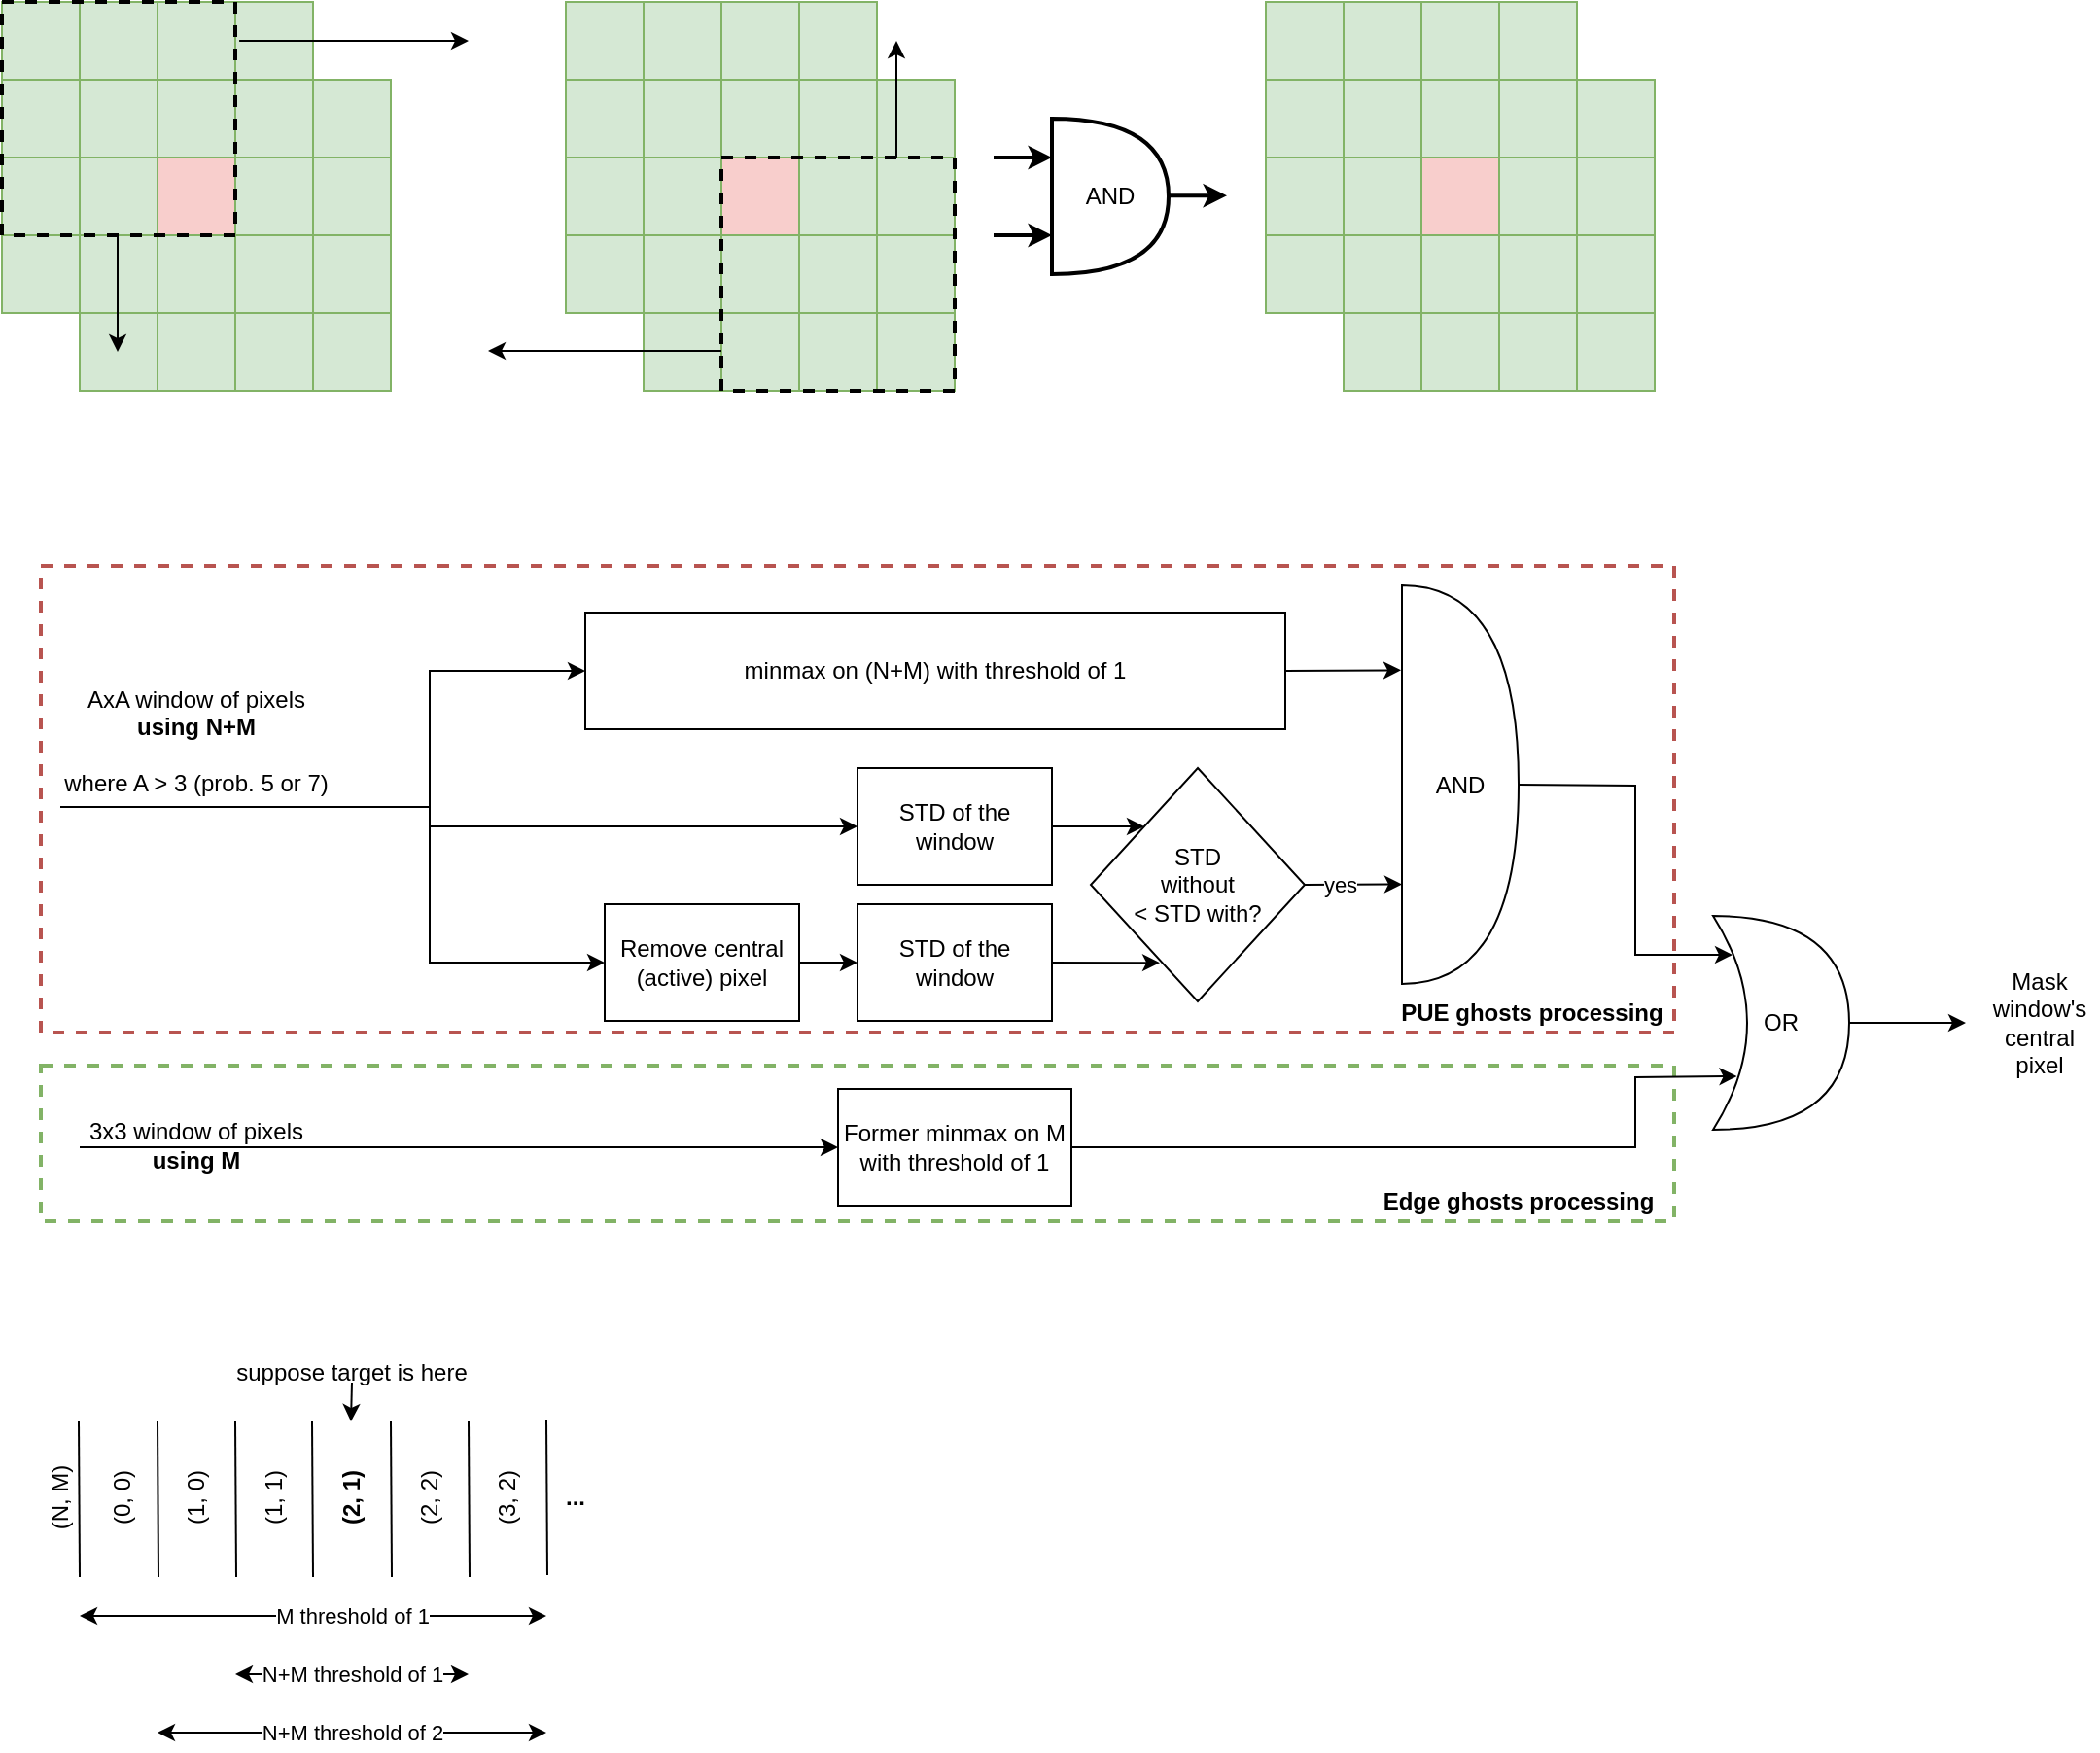<mxfile version="18.1.2" type="device"><diagram id="Mr4DIbUDIeszZ1a0dQRP" name="Page-1"><mxGraphModel dx="1420" dy="882" grid="1" gridSize="10" guides="1" tooltips="1" connect="1" arrows="1" fold="1" page="1" pageScale="1" pageWidth="2336" pageHeight="1654" math="0" shadow="0"><root><mxCell id="0"/><mxCell id="1" parent="0"/><mxCell id="dNWIYn6_6hnSKnu0dbih-31" value="" style="rounded=0;whiteSpace=wrap;html=1;fillColor=none;dashed=1;strokeColor=#82b366;strokeWidth=2;" parent="1" vertex="1"><mxGeometry x="140" y="747" width="840" height="80" as="geometry"/></mxCell><mxCell id="dNWIYn6_6hnSKnu0dbih-33" value="" style="rounded=0;whiteSpace=wrap;html=1;dashed=1;strokeWidth=2;fillColor=none;strokeColor=#b85450;" parent="1" vertex="1"><mxGeometry x="140" y="490" width="840" height="240" as="geometry"/></mxCell><mxCell id="86jPpxMCxvpSEHsj6g8C-1" value="" style="rounded=0;whiteSpace=wrap;html=1;fillColor=#d5e8d4;strokeColor=#82b366;" parent="1" vertex="1"><mxGeometry x="160" y="240" width="40" height="40" as="geometry"/></mxCell><mxCell id="86jPpxMCxvpSEHsj6g8C-2" value="" style="rounded=0;whiteSpace=wrap;html=1;fillColor=#f8cecc;strokeColor=#b85450;" parent="1" vertex="1"><mxGeometry x="200" y="280" width="40" height="40" as="geometry"/></mxCell><mxCell id="86jPpxMCxvpSEHsj6g8C-3" value="" style="rounded=0;whiteSpace=wrap;html=1;fillColor=#d5e8d4;strokeColor=#82b366;" parent="1" vertex="1"><mxGeometry x="200" y="240" width="40" height="40" as="geometry"/></mxCell><mxCell id="86jPpxMCxvpSEHsj6g8C-4" value="" style="rounded=0;whiteSpace=wrap;html=1;fillColor=#d5e8d4;strokeColor=#82b366;" parent="1" vertex="1"><mxGeometry x="240" y="240" width="40" height="40" as="geometry"/></mxCell><mxCell id="86jPpxMCxvpSEHsj6g8C-5" value="" style="rounded=0;whiteSpace=wrap;html=1;fillColor=#d5e8d4;strokeColor=#82b366;" parent="1" vertex="1"><mxGeometry x="240" y="280" width="40" height="40" as="geometry"/></mxCell><mxCell id="86jPpxMCxvpSEHsj6g8C-6" value="" style="rounded=0;whiteSpace=wrap;html=1;fillColor=#d5e8d4;strokeColor=#82b366;" parent="1" vertex="1"><mxGeometry x="160" y="280" width="40" height="40" as="geometry"/></mxCell><mxCell id="86jPpxMCxvpSEHsj6g8C-7" value="" style="rounded=0;whiteSpace=wrap;html=1;fillColor=#d5e8d4;strokeColor=#82b366;" parent="1" vertex="1"><mxGeometry x="160" y="320" width="40" height="40" as="geometry"/></mxCell><mxCell id="86jPpxMCxvpSEHsj6g8C-8" value="" style="rounded=0;whiteSpace=wrap;html=1;fillColor=#d5e8d4;strokeColor=#82b366;" parent="1" vertex="1"><mxGeometry x="200" y="320" width="40" height="40" as="geometry"/></mxCell><mxCell id="86jPpxMCxvpSEHsj6g8C-9" value="" style="rounded=0;whiteSpace=wrap;html=1;fillColor=#d5e8d4;strokeColor=#82b366;" parent="1" vertex="1"><mxGeometry x="240" y="320" width="40" height="40" as="geometry"/></mxCell><mxCell id="86jPpxMCxvpSEHsj6g8C-10" value="" style="rounded=0;whiteSpace=wrap;html=1;fillColor=#d5e8d4;strokeColor=#82b366;" parent="1" vertex="1"><mxGeometry x="160" y="200" width="40" height="40" as="geometry"/></mxCell><mxCell id="86jPpxMCxvpSEHsj6g8C-11" value="" style="rounded=0;whiteSpace=wrap;html=1;fillColor=#d5e8d4;strokeColor=#82b366;" parent="1" vertex="1"><mxGeometry x="200" y="200" width="40" height="40" as="geometry"/></mxCell><mxCell id="86jPpxMCxvpSEHsj6g8C-12" value="" style="rounded=0;whiteSpace=wrap;html=1;fillColor=#d5e8d4;strokeColor=#82b366;" parent="1" vertex="1"><mxGeometry x="120" y="200" width="40" height="40" as="geometry"/></mxCell><mxCell id="86jPpxMCxvpSEHsj6g8C-13" value="" style="rounded=0;whiteSpace=wrap;html=1;fillColor=#d5e8d4;strokeColor=#82b366;" parent="1" vertex="1"><mxGeometry x="120" y="240" width="40" height="40" as="geometry"/></mxCell><mxCell id="86jPpxMCxvpSEHsj6g8C-14" value="" style="rounded=0;whiteSpace=wrap;html=1;fillColor=#d5e8d4;strokeColor=#82b366;" parent="1" vertex="1"><mxGeometry x="120" y="280" width="40" height="40" as="geometry"/></mxCell><mxCell id="86jPpxMCxvpSEHsj6g8C-15" value="" style="rounded=0;whiteSpace=wrap;html=1;fillColor=#d5e8d4;strokeColor=#82b366;" parent="1" vertex="1"><mxGeometry x="240" y="200" width="40" height="40" as="geometry"/></mxCell><mxCell id="86jPpxMCxvpSEHsj6g8C-16" value="" style="rounded=0;whiteSpace=wrap;html=1;fillColor=#d5e8d4;strokeColor=#82b366;" parent="1" vertex="1"><mxGeometry x="120" y="320" width="40" height="40" as="geometry"/></mxCell><mxCell id="86jPpxMCxvpSEHsj6g8C-17" value="" style="rounded=0;whiteSpace=wrap;html=1;fillColor=none;dashed=1;strokeWidth=2;" parent="1" vertex="1"><mxGeometry x="120" y="200" width="120" height="120" as="geometry"/></mxCell><mxCell id="86jPpxMCxvpSEHsj6g8C-18" value="" style="shape=image;html=1;verticalAlign=top;verticalLabelPosition=bottom;labelBackgroundColor=#ffffff;imageAspect=0;aspect=fixed;image=https://cdn0.iconfinder.com/data/icons/elasto-online-store/26/00-ELASTOFONT-STORE-READY_close-128.png;dashed=1;strokeWidth=2;fillColor=none;" parent="1" vertex="1"><mxGeometry x="160" y="240" width="40" height="40" as="geometry"/></mxCell><mxCell id="86jPpxMCxvpSEHsj6g8C-21" value="" style="shape=image;html=1;verticalAlign=top;verticalLabelPosition=bottom;labelBackgroundColor=#ffffff;imageAspect=0;aspect=fixed;image=https://cdn0.iconfinder.com/data/icons/elasto-online-store/26/00-ELASTOFONT-STORE-READY_close-128.png;dashed=1;strokeWidth=2;fillColor=none;" parent="1" vertex="1"><mxGeometry x="200" y="240" width="40" height="40" as="geometry"/></mxCell><mxCell id="86jPpxMCxvpSEHsj6g8C-22" value="" style="shape=image;html=1;verticalAlign=top;verticalLabelPosition=bottom;labelBackgroundColor=#ffffff;imageAspect=0;aspect=fixed;image=https://cdn0.iconfinder.com/data/icons/elasto-online-store/26/00-ELASTOFONT-STORE-READY_close-128.png;dashed=1;strokeWidth=2;fillColor=none;" parent="1" vertex="1"><mxGeometry x="240" y="240" width="40" height="40" as="geometry"/></mxCell><mxCell id="86jPpxMCxvpSEHsj6g8C-24" value="" style="endArrow=classic;html=1;rounded=0;exitX=0.5;exitY=1;exitDx=0;exitDy=0;startArrow=none;" parent="1" source="86jPpxMCxvpSEHsj6g8C-57" edge="1"><mxGeometry width="50" height="50" relative="1" as="geometry"><mxPoint x="130.0" y="410.04" as="sourcePoint"/><mxPoint x="180" y="380" as="targetPoint"/></mxGeometry></mxCell><mxCell id="86jPpxMCxvpSEHsj6g8C-25" value="" style="shape=image;html=1;verticalAlign=top;verticalLabelPosition=bottom;labelBackgroundColor=#ffffff;imageAspect=0;aspect=fixed;image=https://cdn0.iconfinder.com/data/icons/elasto-online-store/26/00-ELASTOFONT-STORE-READY_close-128.png;dashed=1;strokeWidth=2;fillColor=none;" parent="1" vertex="1"><mxGeometry x="160" y="280" width="40" height="40" as="geometry"/></mxCell><mxCell id="86jPpxMCxvpSEHsj6g8C-26" value="" style="shape=image;html=1;verticalAlign=top;verticalLabelPosition=bottom;labelBackgroundColor=#ffffff;imageAspect=0;aspect=fixed;image=https://cdn0.iconfinder.com/data/icons/elasto-online-store/26/00-ELASTOFONT-STORE-READY_close-128.png;dashed=1;strokeWidth=2;fillColor=none;" parent="1" vertex="1"><mxGeometry x="200" y="280" width="40" height="40" as="geometry"/></mxCell><mxCell id="86jPpxMCxvpSEHsj6g8C-52" value="" style="rounded=0;whiteSpace=wrap;html=1;fillColor=#d5e8d4;strokeColor=#82b366;" parent="1" vertex="1"><mxGeometry x="280" y="280" width="40" height="40" as="geometry"/></mxCell><mxCell id="86jPpxMCxvpSEHsj6g8C-53" value="" style="rounded=0;whiteSpace=wrap;html=1;fillColor=#d5e8d4;strokeColor=#82b366;" parent="1" vertex="1"><mxGeometry x="280" y="320" width="40" height="40" as="geometry"/></mxCell><mxCell id="86jPpxMCxvpSEHsj6g8C-54" value="" style="rounded=0;whiteSpace=wrap;html=1;fillColor=#d5e8d4;strokeColor=#82b366;" parent="1" vertex="1"><mxGeometry x="280" y="360" width="40" height="40" as="geometry"/></mxCell><mxCell id="86jPpxMCxvpSEHsj6g8C-55" value="" style="rounded=0;whiteSpace=wrap;html=1;fillColor=#d5e8d4;strokeColor=#82b366;" parent="1" vertex="1"><mxGeometry x="240" y="360" width="40" height="40" as="geometry"/></mxCell><mxCell id="86jPpxMCxvpSEHsj6g8C-56" value="" style="rounded=0;whiteSpace=wrap;html=1;fillColor=#d5e8d4;strokeColor=#82b366;" parent="1" vertex="1"><mxGeometry x="200" y="360" width="40" height="40" as="geometry"/></mxCell><mxCell id="86jPpxMCxvpSEHsj6g8C-57" value="" style="rounded=0;whiteSpace=wrap;html=1;fillColor=#d5e8d4;strokeColor=#82b366;" parent="1" vertex="1"><mxGeometry x="160" y="360" width="40" height="40" as="geometry"/></mxCell><mxCell id="86jPpxMCxvpSEHsj6g8C-59" value="" style="endArrow=classic;html=1;rounded=0;exitX=0.5;exitY=1;exitDx=0;exitDy=0;" parent="1" edge="1"><mxGeometry width="50" height="50" relative="1" as="geometry"><mxPoint x="179.5" y="320" as="sourcePoint"/><mxPoint x="179.5" y="380" as="targetPoint"/></mxGeometry></mxCell><mxCell id="86jPpxMCxvpSEHsj6g8C-60" value="" style="rounded=0;whiteSpace=wrap;html=1;fillColor=#d5e8d4;strokeColor=#82b366;" parent="1" vertex="1"><mxGeometry x="450" y="240" width="40" height="40" as="geometry"/></mxCell><mxCell id="86jPpxMCxvpSEHsj6g8C-61" value="" style="rounded=0;whiteSpace=wrap;html=1;fillColor=#f8cecc;strokeColor=#b85450;" parent="1" vertex="1"><mxGeometry x="490" y="280" width="40" height="40" as="geometry"/></mxCell><mxCell id="86jPpxMCxvpSEHsj6g8C-62" value="" style="rounded=0;whiteSpace=wrap;html=1;fillColor=#d5e8d4;strokeColor=#82b366;" parent="1" vertex="1"><mxGeometry x="490" y="240" width="40" height="40" as="geometry"/></mxCell><mxCell id="86jPpxMCxvpSEHsj6g8C-63" value="" style="rounded=0;whiteSpace=wrap;html=1;fillColor=#d5e8d4;strokeColor=#82b366;" parent="1" vertex="1"><mxGeometry x="530" y="240" width="40" height="40" as="geometry"/></mxCell><mxCell id="86jPpxMCxvpSEHsj6g8C-64" value="" style="rounded=0;whiteSpace=wrap;html=1;fillColor=#d5e8d4;strokeColor=#82b366;" parent="1" vertex="1"><mxGeometry x="530" y="280" width="40" height="40" as="geometry"/></mxCell><mxCell id="86jPpxMCxvpSEHsj6g8C-65" value="" style="rounded=0;whiteSpace=wrap;html=1;fillColor=#d5e8d4;strokeColor=#82b366;" parent="1" vertex="1"><mxGeometry x="450" y="280" width="40" height="40" as="geometry"/></mxCell><mxCell id="86jPpxMCxvpSEHsj6g8C-66" value="" style="rounded=0;whiteSpace=wrap;html=1;fillColor=#d5e8d4;strokeColor=#82b366;" parent="1" vertex="1"><mxGeometry x="450" y="320" width="40" height="40" as="geometry"/></mxCell><mxCell id="86jPpxMCxvpSEHsj6g8C-67" value="" style="rounded=0;whiteSpace=wrap;html=1;fillColor=#d5e8d4;strokeColor=#82b366;" parent="1" vertex="1"><mxGeometry x="490" y="320" width="40" height="40" as="geometry"/></mxCell><mxCell id="86jPpxMCxvpSEHsj6g8C-68" value="" style="rounded=0;whiteSpace=wrap;html=1;fillColor=#d5e8d4;strokeColor=#82b366;" parent="1" vertex="1"><mxGeometry x="530" y="320" width="40" height="40" as="geometry"/></mxCell><mxCell id="86jPpxMCxvpSEHsj6g8C-69" value="" style="rounded=0;whiteSpace=wrap;html=1;fillColor=#d5e8d4;strokeColor=#82b366;" parent="1" vertex="1"><mxGeometry x="450" y="200" width="40" height="40" as="geometry"/></mxCell><mxCell id="86jPpxMCxvpSEHsj6g8C-70" value="" style="rounded=0;whiteSpace=wrap;html=1;fillColor=#d5e8d4;strokeColor=#82b366;" parent="1" vertex="1"><mxGeometry x="490" y="200" width="40" height="40" as="geometry"/></mxCell><mxCell id="86jPpxMCxvpSEHsj6g8C-71" value="" style="rounded=0;whiteSpace=wrap;html=1;fillColor=#d5e8d4;strokeColor=#82b366;" parent="1" vertex="1"><mxGeometry x="410" y="200" width="40" height="40" as="geometry"/></mxCell><mxCell id="86jPpxMCxvpSEHsj6g8C-72" value="" style="rounded=0;whiteSpace=wrap;html=1;fillColor=#d5e8d4;strokeColor=#82b366;" parent="1" vertex="1"><mxGeometry x="410" y="240" width="40" height="40" as="geometry"/></mxCell><mxCell id="86jPpxMCxvpSEHsj6g8C-73" value="" style="rounded=0;whiteSpace=wrap;html=1;fillColor=#d5e8d4;strokeColor=#82b366;" parent="1" vertex="1"><mxGeometry x="410" y="280" width="40" height="40" as="geometry"/></mxCell><mxCell id="86jPpxMCxvpSEHsj6g8C-74" value="" style="rounded=0;whiteSpace=wrap;html=1;fillColor=#d5e8d4;strokeColor=#82b366;" parent="1" vertex="1"><mxGeometry x="530" y="200" width="40" height="40" as="geometry"/></mxCell><mxCell id="86jPpxMCxvpSEHsj6g8C-75" value="" style="rounded=0;whiteSpace=wrap;html=1;fillColor=#d5e8d4;strokeColor=#82b366;" parent="1" vertex="1"><mxGeometry x="410" y="320" width="40" height="40" as="geometry"/></mxCell><mxCell id="86jPpxMCxvpSEHsj6g8C-81" value="" style="endArrow=classic;html=1;rounded=0;exitX=0.5;exitY=1;exitDx=0;exitDy=0;startArrow=none;" parent="1" source="86jPpxMCxvpSEHsj6g8C-89" edge="1"><mxGeometry width="50" height="50" relative="1" as="geometry"><mxPoint x="420.0" y="410.04" as="sourcePoint"/><mxPoint x="470" y="380" as="targetPoint"/></mxGeometry></mxCell><mxCell id="86jPpxMCxvpSEHsj6g8C-84" value="" style="rounded=0;whiteSpace=wrap;html=1;fillColor=#d5e8d4;strokeColor=#82b366;" parent="1" vertex="1"><mxGeometry x="570" y="280" width="40" height="40" as="geometry"/></mxCell><mxCell id="86jPpxMCxvpSEHsj6g8C-85" value="" style="rounded=0;whiteSpace=wrap;html=1;fillColor=#d5e8d4;strokeColor=#82b366;" parent="1" vertex="1"><mxGeometry x="570" y="320" width="40" height="40" as="geometry"/></mxCell><mxCell id="86jPpxMCxvpSEHsj6g8C-86" value="" style="rounded=0;whiteSpace=wrap;html=1;fillColor=#d5e8d4;strokeColor=#82b366;" parent="1" vertex="1"><mxGeometry x="570" y="360" width="40" height="40" as="geometry"/></mxCell><mxCell id="86jPpxMCxvpSEHsj6g8C-87" value="" style="rounded=0;whiteSpace=wrap;html=1;fillColor=#d5e8d4;strokeColor=#82b366;" parent="1" vertex="1"><mxGeometry x="530" y="360" width="40" height="40" as="geometry"/></mxCell><mxCell id="86jPpxMCxvpSEHsj6g8C-88" value="" style="rounded=0;whiteSpace=wrap;html=1;fillColor=#d5e8d4;strokeColor=#82b366;" parent="1" vertex="1"><mxGeometry x="490" y="360" width="40" height="40" as="geometry"/></mxCell><mxCell id="86jPpxMCxvpSEHsj6g8C-89" value="" style="rounded=0;whiteSpace=wrap;html=1;fillColor=#d5e8d4;strokeColor=#82b366;" parent="1" vertex="1"><mxGeometry x="450" y="360" width="40" height="40" as="geometry"/></mxCell><mxCell id="86jPpxMCxvpSEHsj6g8C-92" value="" style="shape=image;html=1;verticalAlign=top;verticalLabelPosition=bottom;labelBackgroundColor=#ffffff;imageAspect=0;aspect=fixed;image=https://cdn0.iconfinder.com/data/icons/elasto-online-store/26/00-ELASTOFONT-STORE-READY_close-128.png;dashed=1;strokeWidth=2;fillColor=none;" parent="1" vertex="1"><mxGeometry x="530" y="320" width="40" height="40" as="geometry"/></mxCell><mxCell id="86jPpxMCxvpSEHsj6g8C-93" value="" style="shape=image;html=1;verticalAlign=top;verticalLabelPosition=bottom;labelBackgroundColor=#ffffff;imageAspect=0;aspect=fixed;image=https://cdn0.iconfinder.com/data/icons/elasto-online-store/26/00-ELASTOFONT-STORE-READY_close-128.png;dashed=1;strokeWidth=2;fillColor=none;" parent="1" vertex="1"><mxGeometry x="490" y="320" width="40" height="40" as="geometry"/></mxCell><mxCell id="86jPpxMCxvpSEHsj6g8C-94" value="" style="shape=image;html=1;verticalAlign=top;verticalLabelPosition=bottom;labelBackgroundColor=#ffffff;imageAspect=0;aspect=fixed;image=https://cdn0.iconfinder.com/data/icons/elasto-online-store/26/00-ELASTOFONT-STORE-READY_close-128.png;dashed=1;strokeWidth=2;fillColor=none;" parent="1" vertex="1"><mxGeometry x="450" y="320" width="40" height="40" as="geometry"/></mxCell><mxCell id="86jPpxMCxvpSEHsj6g8C-95" value="" style="shape=image;html=1;verticalAlign=top;verticalLabelPosition=bottom;labelBackgroundColor=#ffffff;imageAspect=0;aspect=fixed;image=https://cdn0.iconfinder.com/data/icons/elasto-online-store/26/00-ELASTOFONT-STORE-READY_close-128.png;dashed=1;strokeWidth=2;fillColor=none;" parent="1" vertex="1"><mxGeometry x="410" y="320" width="40" height="40" as="geometry"/></mxCell><mxCell id="86jPpxMCxvpSEHsj6g8C-96" value="" style="rounded=0;whiteSpace=wrap;html=1;fillColor=#d5e8d4;strokeColor=#82b366;" parent="1" vertex="1"><mxGeometry x="280" y="240" width="40" height="40" as="geometry"/></mxCell><mxCell id="86jPpxMCxvpSEHsj6g8C-23" value="" style="endArrow=classic;html=1;rounded=0;exitX=1.017;exitY=0.167;exitDx=0;exitDy=0;exitPerimeter=0;" parent="1" source="86jPpxMCxvpSEHsj6g8C-17" edge="1"><mxGeometry width="50" height="50" relative="1" as="geometry"><mxPoint x="440" y="230" as="sourcePoint"/><mxPoint x="360" y="220" as="targetPoint"/></mxGeometry></mxCell><mxCell id="86jPpxMCxvpSEHsj6g8C-99" value="" style="shape=image;html=1;verticalAlign=top;verticalLabelPosition=bottom;labelBackgroundColor=#ffffff;imageAspect=0;aspect=fixed;image=https://cdn0.iconfinder.com/data/icons/elasto-online-store/26/00-ELASTOFONT-STORE-READY_close-128.png;dashed=1;strokeWidth=2;fillColor=none;" parent="1" vertex="1"><mxGeometry x="280" y="240" width="40" height="40" as="geometry"/></mxCell><mxCell id="86jPpxMCxvpSEHsj6g8C-100" value="" style="shape=image;html=1;verticalAlign=top;verticalLabelPosition=bottom;labelBackgroundColor=#ffffff;imageAspect=0;aspect=fixed;image=https://cdn0.iconfinder.com/data/icons/elasto-online-store/26/00-ELASTOFONT-STORE-READY_close-128.png;dashed=1;strokeWidth=2;fillColor=none;" parent="1" vertex="1"><mxGeometry x="530" y="280" width="40" height="40" as="geometry"/></mxCell><mxCell id="86jPpxMCxvpSEHsj6g8C-101" value="" style="shape=image;html=1;verticalAlign=top;verticalLabelPosition=bottom;labelBackgroundColor=#ffffff;imageAspect=0;aspect=fixed;image=https://cdn0.iconfinder.com/data/icons/elasto-online-store/26/00-ELASTOFONT-STORE-READY_close-128.png;dashed=1;strokeWidth=2;fillColor=none;" parent="1" vertex="1"><mxGeometry x="490" y="280" width="40" height="40" as="geometry"/></mxCell><mxCell id="86jPpxMCxvpSEHsj6g8C-102" value="" style="rounded=0;whiteSpace=wrap;html=1;fillColor=#d5e8d4;strokeColor=#82b366;" parent="1" vertex="1"><mxGeometry x="570" y="240" width="40" height="40" as="geometry"/></mxCell><mxCell id="86jPpxMCxvpSEHsj6g8C-76" value="" style="rounded=0;whiteSpace=wrap;html=1;fillColor=none;dashed=1;strokeWidth=2;" parent="1" vertex="1"><mxGeometry x="490" y="280" width="120" height="120" as="geometry"/></mxCell><mxCell id="86jPpxMCxvpSEHsj6g8C-103" value="" style="endArrow=classic;html=1;rounded=0;exitX=1.017;exitY=0.167;exitDx=0;exitDy=0;exitPerimeter=0;" parent="1" edge="1"><mxGeometry width="50" height="50" relative="1" as="geometry"><mxPoint x="490.0" y="379.54" as="sourcePoint"/><mxPoint x="370" y="379.5" as="targetPoint"/></mxGeometry></mxCell><mxCell id="86jPpxMCxvpSEHsj6g8C-104" value="" style="endArrow=classic;html=1;rounded=0;exitX=0.5;exitY=1;exitDx=0;exitDy=0;" parent="1" edge="1"><mxGeometry width="50" height="50" relative="1" as="geometry"><mxPoint x="580" y="280" as="sourcePoint"/><mxPoint x="580" y="220" as="targetPoint"/></mxGeometry></mxCell><mxCell id="86jPpxMCxvpSEHsj6g8C-108" value="" style="rounded=0;whiteSpace=wrap;html=1;fillColor=#d5e8d4;strokeColor=#82b366;" parent="1" vertex="1"><mxGeometry x="810" y="240" width="40" height="40" as="geometry"/></mxCell><mxCell id="86jPpxMCxvpSEHsj6g8C-109" value="" style="rounded=0;whiteSpace=wrap;html=1;fillColor=#f8cecc;strokeColor=#b85450;" parent="1" vertex="1"><mxGeometry x="850" y="280" width="40" height="40" as="geometry"/></mxCell><mxCell id="86jPpxMCxvpSEHsj6g8C-110" value="" style="rounded=0;whiteSpace=wrap;html=1;fillColor=#d5e8d4;strokeColor=#82b366;" parent="1" vertex="1"><mxGeometry x="850" y="240" width="40" height="40" as="geometry"/></mxCell><mxCell id="86jPpxMCxvpSEHsj6g8C-111" value="" style="rounded=0;whiteSpace=wrap;html=1;fillColor=#d5e8d4;strokeColor=#82b366;" parent="1" vertex="1"><mxGeometry x="890" y="240" width="40" height="40" as="geometry"/></mxCell><mxCell id="86jPpxMCxvpSEHsj6g8C-112" value="" style="rounded=0;whiteSpace=wrap;html=1;fillColor=#d5e8d4;strokeColor=#82b366;" parent="1" vertex="1"><mxGeometry x="890" y="280" width="40" height="40" as="geometry"/></mxCell><mxCell id="86jPpxMCxvpSEHsj6g8C-113" value="" style="rounded=0;whiteSpace=wrap;html=1;fillColor=#d5e8d4;strokeColor=#82b366;" parent="1" vertex="1"><mxGeometry x="810" y="280" width="40" height="40" as="geometry"/></mxCell><mxCell id="86jPpxMCxvpSEHsj6g8C-114" value="" style="rounded=0;whiteSpace=wrap;html=1;fillColor=#d5e8d4;strokeColor=#82b366;" parent="1" vertex="1"><mxGeometry x="810" y="320" width="40" height="40" as="geometry"/></mxCell><mxCell id="86jPpxMCxvpSEHsj6g8C-115" value="" style="rounded=0;whiteSpace=wrap;html=1;fillColor=#d5e8d4;strokeColor=#82b366;" parent="1" vertex="1"><mxGeometry x="850" y="320" width="40" height="40" as="geometry"/></mxCell><mxCell id="86jPpxMCxvpSEHsj6g8C-116" value="" style="rounded=0;whiteSpace=wrap;html=1;fillColor=#d5e8d4;strokeColor=#82b366;" parent="1" vertex="1"><mxGeometry x="890" y="320" width="40" height="40" as="geometry"/></mxCell><mxCell id="86jPpxMCxvpSEHsj6g8C-117" value="" style="rounded=0;whiteSpace=wrap;html=1;fillColor=#d5e8d4;strokeColor=#82b366;" parent="1" vertex="1"><mxGeometry x="810" y="200" width="40" height="40" as="geometry"/></mxCell><mxCell id="86jPpxMCxvpSEHsj6g8C-118" value="" style="rounded=0;whiteSpace=wrap;html=1;fillColor=#d5e8d4;strokeColor=#82b366;" parent="1" vertex="1"><mxGeometry x="850" y="200" width="40" height="40" as="geometry"/></mxCell><mxCell id="86jPpxMCxvpSEHsj6g8C-119" value="" style="rounded=0;whiteSpace=wrap;html=1;fillColor=#d5e8d4;strokeColor=#82b366;" parent="1" vertex="1"><mxGeometry x="770" y="200" width="40" height="40" as="geometry"/></mxCell><mxCell id="86jPpxMCxvpSEHsj6g8C-120" value="" style="rounded=0;whiteSpace=wrap;html=1;fillColor=#d5e8d4;strokeColor=#82b366;" parent="1" vertex="1"><mxGeometry x="770" y="240" width="40" height="40" as="geometry"/></mxCell><mxCell id="86jPpxMCxvpSEHsj6g8C-121" value="" style="rounded=0;whiteSpace=wrap;html=1;fillColor=#d5e8d4;strokeColor=#82b366;" parent="1" vertex="1"><mxGeometry x="770" y="280" width="40" height="40" as="geometry"/></mxCell><mxCell id="86jPpxMCxvpSEHsj6g8C-122" value="" style="rounded=0;whiteSpace=wrap;html=1;fillColor=#d5e8d4;strokeColor=#82b366;" parent="1" vertex="1"><mxGeometry x="890" y="200" width="40" height="40" as="geometry"/></mxCell><mxCell id="86jPpxMCxvpSEHsj6g8C-123" value="" style="rounded=0;whiteSpace=wrap;html=1;fillColor=#d5e8d4;strokeColor=#82b366;" parent="1" vertex="1"><mxGeometry x="770" y="320" width="40" height="40" as="geometry"/></mxCell><mxCell id="86jPpxMCxvpSEHsj6g8C-124" value="" style="endArrow=classic;html=1;rounded=0;exitX=0.5;exitY=1;exitDx=0;exitDy=0;startArrow=none;" parent="1" source="86jPpxMCxvpSEHsj6g8C-130" edge="1"><mxGeometry width="50" height="50" relative="1" as="geometry"><mxPoint x="780" y="410.04" as="sourcePoint"/><mxPoint x="830" y="380" as="targetPoint"/></mxGeometry></mxCell><mxCell id="86jPpxMCxvpSEHsj6g8C-125" value="" style="rounded=0;whiteSpace=wrap;html=1;fillColor=#d5e8d4;strokeColor=#82b366;" parent="1" vertex="1"><mxGeometry x="930" y="280" width="40" height="40" as="geometry"/></mxCell><mxCell id="86jPpxMCxvpSEHsj6g8C-126" value="" style="rounded=0;whiteSpace=wrap;html=1;fillColor=#d5e8d4;strokeColor=#82b366;" parent="1" vertex="1"><mxGeometry x="930" y="320" width="40" height="40" as="geometry"/></mxCell><mxCell id="86jPpxMCxvpSEHsj6g8C-127" value="" style="rounded=0;whiteSpace=wrap;html=1;fillColor=#d5e8d4;strokeColor=#82b366;" parent="1" vertex="1"><mxGeometry x="930" y="360" width="40" height="40" as="geometry"/></mxCell><mxCell id="86jPpxMCxvpSEHsj6g8C-128" value="" style="rounded=0;whiteSpace=wrap;html=1;fillColor=#d5e8d4;strokeColor=#82b366;" parent="1" vertex="1"><mxGeometry x="890" y="360" width="40" height="40" as="geometry"/></mxCell><mxCell id="86jPpxMCxvpSEHsj6g8C-129" value="" style="rounded=0;whiteSpace=wrap;html=1;fillColor=#d5e8d4;strokeColor=#82b366;" parent="1" vertex="1"><mxGeometry x="850" y="360" width="40" height="40" as="geometry"/></mxCell><mxCell id="86jPpxMCxvpSEHsj6g8C-130" value="" style="rounded=0;whiteSpace=wrap;html=1;fillColor=#d5e8d4;strokeColor=#82b366;" parent="1" vertex="1"><mxGeometry x="810" y="360" width="40" height="40" as="geometry"/></mxCell><mxCell id="86jPpxMCxvpSEHsj6g8C-136" value="" style="shape=image;html=1;verticalAlign=top;verticalLabelPosition=bottom;labelBackgroundColor=#ffffff;imageAspect=0;aspect=fixed;image=https://cdn0.iconfinder.com/data/icons/elasto-online-store/26/00-ELASTOFONT-STORE-READY_close-128.png;dashed=1;strokeWidth=2;fillColor=none;" parent="1" vertex="1"><mxGeometry x="850" y="280" width="40" height="40" as="geometry"/></mxCell><mxCell id="86jPpxMCxvpSEHsj6g8C-137" value="" style="rounded=0;whiteSpace=wrap;html=1;fillColor=#d5e8d4;strokeColor=#82b366;" parent="1" vertex="1"><mxGeometry x="930" y="240" width="40" height="40" as="geometry"/></mxCell><mxCell id="86jPpxMCxvpSEHsj6g8C-140" value="AND" style="shape=or;whiteSpace=wrap;html=1;strokeWidth=2;fillColor=default;" parent="1" vertex="1"><mxGeometry x="660" y="260" width="60" height="80" as="geometry"/></mxCell><mxCell id="86jPpxMCxvpSEHsj6g8C-142" value="" style="endArrow=classic;html=1;rounded=0;strokeWidth=2;entryX=0;entryY=0.25;entryDx=0;entryDy=0;entryPerimeter=0;" parent="1" target="86jPpxMCxvpSEHsj6g8C-140" edge="1"><mxGeometry width="50" height="50" relative="1" as="geometry"><mxPoint x="630" y="280" as="sourcePoint"/><mxPoint x="740" y="430" as="targetPoint"/></mxGeometry></mxCell><mxCell id="86jPpxMCxvpSEHsj6g8C-143" value="" style="endArrow=classic;html=1;rounded=0;strokeWidth=2;entryX=0;entryY=0.25;entryDx=0;entryDy=0;entryPerimeter=0;" parent="1" edge="1"><mxGeometry width="50" height="50" relative="1" as="geometry"><mxPoint x="630" y="320" as="sourcePoint"/><mxPoint x="660" y="320" as="targetPoint"/></mxGeometry></mxCell><mxCell id="86jPpxMCxvpSEHsj6g8C-144" value="" style="endArrow=classic;html=1;rounded=0;strokeWidth=2;entryX=0;entryY=0.25;entryDx=0;entryDy=0;entryPerimeter=0;" parent="1" edge="1"><mxGeometry width="50" height="50" relative="1" as="geometry"><mxPoint x="720" y="299.58" as="sourcePoint"/><mxPoint x="750" y="299.58" as="targetPoint"/></mxGeometry></mxCell><mxCell id="dNWIYn6_6hnSKnu0dbih-1" value="" style="endArrow=classic;html=1;rounded=0;entryX=0;entryY=0.5;entryDx=0;entryDy=0;" parent="1" target="dNWIYn6_6hnSKnu0dbih-4" edge="1"><mxGeometry width="50" height="50" relative="1" as="geometry"><mxPoint x="150" y="614" as="sourcePoint"/><mxPoint x="340" y="614" as="targetPoint"/><Array as="points"><mxPoint x="340" y="614"/><mxPoint x="340" y="694"/></Array></mxGeometry></mxCell><mxCell id="dNWIYn6_6hnSKnu0dbih-2" value="AxA window of pixels&lt;br&gt;&lt;b&gt;using N+M&lt;/b&gt;&lt;br&gt;&lt;br&gt;where A &amp;gt; 3 (prob. 5 or 7)" style="text;html=1;strokeColor=none;fillColor=none;align=center;verticalAlign=middle;whiteSpace=wrap;rounded=0;" parent="1" vertex="1"><mxGeometry x="150" y="560" width="140" height="40" as="geometry"/></mxCell><mxCell id="dNWIYn6_6hnSKnu0dbih-3" value="minmax on (N+M) with threshold of 1" style="rounded=0;whiteSpace=wrap;html=1;" parent="1" vertex="1"><mxGeometry x="420" y="514" width="360" height="60" as="geometry"/></mxCell><mxCell id="dNWIYn6_6hnSKnu0dbih-4" value="Remove central (active) pixel" style="rounded=0;whiteSpace=wrap;html=1;" parent="1" vertex="1"><mxGeometry x="430" y="664" width="100" height="60" as="geometry"/></mxCell><mxCell id="dNWIYn6_6hnSKnu0dbih-5" value="STD of the window" style="rounded=0;whiteSpace=wrap;html=1;" parent="1" vertex="1"><mxGeometry x="560" y="664" width="100" height="60" as="geometry"/></mxCell><mxCell id="dNWIYn6_6hnSKnu0dbih-6" value="STD of the window" style="rounded=0;whiteSpace=wrap;html=1;" parent="1" vertex="1"><mxGeometry x="560" y="594" width="100" height="60" as="geometry"/></mxCell><mxCell id="dNWIYn6_6hnSKnu0dbih-8" value="STD &lt;br&gt;without &lt;br&gt;&amp;lt; STD with?&lt;br&gt;" style="rhombus;whiteSpace=wrap;html=1;" parent="1" vertex="1"><mxGeometry x="680" y="594" width="110" height="120" as="geometry"/></mxCell><mxCell id="dNWIYn6_6hnSKnu0dbih-10" value="" style="endArrow=classic;html=1;rounded=0;entryX=0;entryY=0.5;entryDx=0;entryDy=0;" parent="1" target="dNWIYn6_6hnSKnu0dbih-3" edge="1"><mxGeometry width="50" height="50" relative="1" as="geometry"><mxPoint x="340" y="614" as="sourcePoint"/><mxPoint x="390" y="474" as="targetPoint"/><Array as="points"><mxPoint x="340" y="544"/></Array></mxGeometry></mxCell><mxCell id="dNWIYn6_6hnSKnu0dbih-11" value="" style="endArrow=classic;html=1;rounded=0;exitX=1;exitY=0.5;exitDx=0;exitDy=0;entryX=0;entryY=0.5;entryDx=0;entryDy=0;" parent="1" source="dNWIYn6_6hnSKnu0dbih-4" target="dNWIYn6_6hnSKnu0dbih-5" edge="1"><mxGeometry width="50" height="50" relative="1" as="geometry"><mxPoint x="580" y="854" as="sourcePoint"/><mxPoint x="630" y="804" as="targetPoint"/></mxGeometry></mxCell><mxCell id="dNWIYn6_6hnSKnu0dbih-12" value="" style="endArrow=classic;html=1;rounded=0;entryX=0;entryY=0.5;entryDx=0;entryDy=0;" parent="1" target="dNWIYn6_6hnSKnu0dbih-6" edge="1"><mxGeometry width="50" height="50" relative="1" as="geometry"><mxPoint x="340" y="624" as="sourcePoint"/><mxPoint x="480" y="604" as="targetPoint"/></mxGeometry></mxCell><mxCell id="dNWIYn6_6hnSKnu0dbih-13" value="" style="endArrow=classic;html=1;rounded=0;exitX=1;exitY=0.5;exitDx=0;exitDy=0;entryX=0;entryY=0;entryDx=0;entryDy=0;" parent="1" source="dNWIYn6_6hnSKnu0dbih-6" target="dNWIYn6_6hnSKnu0dbih-8" edge="1"><mxGeometry width="50" height="50" relative="1" as="geometry"><mxPoint x="770" y="784" as="sourcePoint"/><mxPoint x="820" y="734" as="targetPoint"/></mxGeometry></mxCell><mxCell id="dNWIYn6_6hnSKnu0dbih-14" value="" style="endArrow=classic;html=1;rounded=0;exitX=1;exitY=0.5;exitDx=0;exitDy=0;entryX=0.323;entryY=0.834;entryDx=0;entryDy=0;entryPerimeter=0;" parent="1" source="dNWIYn6_6hnSKnu0dbih-5" target="dNWIYn6_6hnSKnu0dbih-8" edge="1"><mxGeometry width="50" height="50" relative="1" as="geometry"><mxPoint x="720" y="814" as="sourcePoint"/><mxPoint x="770" y="764" as="targetPoint"/></mxGeometry></mxCell><mxCell id="dNWIYn6_6hnSKnu0dbih-16" value="AND" style="shape=or;whiteSpace=wrap;html=1;" parent="1" vertex="1"><mxGeometry x="840" y="500" width="60" height="205" as="geometry"/></mxCell><mxCell id="dNWIYn6_6hnSKnu0dbih-17" value="" style="endArrow=classic;html=1;rounded=0;exitX=1;exitY=0.5;exitDx=0;exitDy=0;entryX=0;entryY=0.75;entryDx=0;entryDy=0;entryPerimeter=0;" parent="1" source="dNWIYn6_6hnSKnu0dbih-8" target="dNWIYn6_6hnSKnu0dbih-16" edge="1"><mxGeometry width="50" height="50" relative="1" as="geometry"><mxPoint x="840" y="814" as="sourcePoint"/><mxPoint x="890" y="764" as="targetPoint"/></mxGeometry></mxCell><mxCell id="dNWIYn6_6hnSKnu0dbih-19" value="yes" style="edgeLabel;html=1;align=center;verticalAlign=middle;resizable=0;points=[];" parent="dNWIYn6_6hnSKnu0dbih-17" vertex="1" connectable="0"><mxGeometry x="-0.588" y="1" relative="1" as="geometry"><mxPoint x="7" y="1" as="offset"/></mxGeometry></mxCell><mxCell id="dNWIYn6_6hnSKnu0dbih-20" value="" style="endArrow=classic;html=1;rounded=0;exitX=1;exitY=0.5;exitDx=0;exitDy=0;entryX=-0.008;entryY=0.213;entryDx=0;entryDy=0;entryPerimeter=0;" parent="1" source="dNWIYn6_6hnSKnu0dbih-3" target="dNWIYn6_6hnSKnu0dbih-16" edge="1"><mxGeometry width="50" height="50" relative="1" as="geometry"><mxPoint x="800" y="554" as="sourcePoint"/><mxPoint x="850" y="504" as="targetPoint"/></mxGeometry></mxCell><mxCell id="dNWIYn6_6hnSKnu0dbih-21" value="Former minmax on M with threshold of 1" style="rounded=0;whiteSpace=wrap;html=1;" parent="1" vertex="1"><mxGeometry x="550" y="759" width="120" height="60" as="geometry"/></mxCell><mxCell id="dNWIYn6_6hnSKnu0dbih-22" value="OR" style="shape=xor;whiteSpace=wrap;html=1;" parent="1" vertex="1"><mxGeometry x="1000" y="670" width="70" height="110" as="geometry"/></mxCell><mxCell id="dNWIYn6_6hnSKnu0dbih-23" value="" style="endArrow=classic;html=1;rounded=0;exitX=1;exitY=0.5;exitDx=0;exitDy=0;exitPerimeter=0;entryX=0.143;entryY=0.182;entryDx=0;entryDy=0;entryPerimeter=0;" parent="1" source="dNWIYn6_6hnSKnu0dbih-16" target="dNWIYn6_6hnSKnu0dbih-22" edge="1"><mxGeometry width="50" height="50" relative="1" as="geometry"><mxPoint x="940" y="850" as="sourcePoint"/><mxPoint x="990" y="800" as="targetPoint"/><Array as="points"><mxPoint x="960" y="603"/><mxPoint x="960" y="690"/></Array></mxGeometry></mxCell><mxCell id="dNWIYn6_6hnSKnu0dbih-25" value="" style="endArrow=classic;html=1;rounded=0;entryX=0;entryY=0.5;entryDx=0;entryDy=0;" parent="1" target="dNWIYn6_6hnSKnu0dbih-21" edge="1"><mxGeometry width="50" height="50" relative="1" as="geometry"><mxPoint x="160" y="789" as="sourcePoint"/><mxPoint x="530" y="799" as="targetPoint"/></mxGeometry></mxCell><mxCell id="dNWIYn6_6hnSKnu0dbih-26" value="3x3 window of pixels&lt;br&gt;&lt;b&gt;using M&lt;/b&gt;" style="text;html=1;strokeColor=none;fillColor=none;align=center;verticalAlign=middle;whiteSpace=wrap;rounded=0;" parent="1" vertex="1"><mxGeometry x="130" y="760" width="180" height="56" as="geometry"/></mxCell><mxCell id="dNWIYn6_6hnSKnu0dbih-28" value="" style="endArrow=classic;html=1;rounded=0;exitX=1;exitY=0.5;exitDx=0;exitDy=0;entryX=0.175;entryY=0.75;entryDx=0;entryDy=0;entryPerimeter=0;" parent="1" source="dNWIYn6_6hnSKnu0dbih-21" target="dNWIYn6_6hnSKnu0dbih-22" edge="1"><mxGeometry width="50" height="50" relative="1" as="geometry"><mxPoint x="980" y="910" as="sourcePoint"/><mxPoint x="1030" y="860" as="targetPoint"/><Array as="points"><mxPoint x="960" y="789"/><mxPoint x="960" y="753"/></Array></mxGeometry></mxCell><mxCell id="dNWIYn6_6hnSKnu0dbih-29" value="" style="endArrow=classic;html=1;rounded=0;exitX=1;exitY=0.5;exitDx=0;exitDy=0;exitPerimeter=0;" parent="1" source="dNWIYn6_6hnSKnu0dbih-22" edge="1"><mxGeometry width="50" height="50" relative="1" as="geometry"><mxPoint x="1180" y="700" as="sourcePoint"/><mxPoint x="1130" y="725" as="targetPoint"/></mxGeometry></mxCell><mxCell id="dNWIYn6_6hnSKnu0dbih-30" value="Mask window's central pixel" style="text;html=1;strokeColor=none;fillColor=none;align=center;verticalAlign=middle;whiteSpace=wrap;rounded=0;" parent="1" vertex="1"><mxGeometry x="1138" y="710" width="60" height="30" as="geometry"/></mxCell><mxCell id="dNWIYn6_6hnSKnu0dbih-32" value="&lt;b&gt;Edge ghosts processing&lt;/b&gt;" style="text;html=1;strokeColor=none;fillColor=none;align=center;verticalAlign=middle;whiteSpace=wrap;rounded=0;dashed=1;" parent="1" vertex="1"><mxGeometry x="800" y="802" width="200" height="30" as="geometry"/></mxCell><mxCell id="dNWIYn6_6hnSKnu0dbih-34" value="&lt;b&gt;PUE ghosts processing&lt;/b&gt;" style="text;html=1;strokeColor=none;fillColor=none;align=center;verticalAlign=middle;whiteSpace=wrap;rounded=0;dashed=1;" parent="1" vertex="1"><mxGeometry x="807" y="705" width="200" height="30" as="geometry"/></mxCell><mxCell id="dNWIYn6_6hnSKnu0dbih-35" value="" style="endArrow=none;html=1;rounded=0;" parent="1" edge="1"><mxGeometry width="50" height="50" relative="1" as="geometry"><mxPoint x="160" y="1010" as="sourcePoint"/><mxPoint x="159.5" y="930" as="targetPoint"/></mxGeometry></mxCell><mxCell id="dNWIYn6_6hnSKnu0dbih-36" value="" style="endArrow=none;html=1;rounded=0;" parent="1" edge="1"><mxGeometry width="50" height="50" relative="1" as="geometry"><mxPoint x="200.5" y="1010" as="sourcePoint"/><mxPoint x="200" y="930" as="targetPoint"/></mxGeometry></mxCell><mxCell id="dNWIYn6_6hnSKnu0dbih-37" value="" style="endArrow=none;html=1;rounded=0;" parent="1" edge="1"><mxGeometry width="50" height="50" relative="1" as="geometry"><mxPoint x="240.5" y="1010" as="sourcePoint"/><mxPoint x="240" y="930" as="targetPoint"/></mxGeometry></mxCell><mxCell id="dNWIYn6_6hnSKnu0dbih-38" value="" style="endArrow=none;html=1;rounded=0;" parent="1" edge="1"><mxGeometry width="50" height="50" relative="1" as="geometry"><mxPoint x="280" y="1010" as="sourcePoint"/><mxPoint x="279.5" y="930" as="targetPoint"/></mxGeometry></mxCell><mxCell id="dNWIYn6_6hnSKnu0dbih-39" value="" style="endArrow=none;html=1;rounded=0;" parent="1" edge="1"><mxGeometry width="50" height="50" relative="1" as="geometry"><mxPoint x="320.5" y="1010" as="sourcePoint"/><mxPoint x="320" y="930" as="targetPoint"/></mxGeometry></mxCell><mxCell id="dNWIYn6_6hnSKnu0dbih-40" value="" style="endArrow=none;html=1;rounded=0;" parent="1" edge="1"><mxGeometry width="50" height="50" relative="1" as="geometry"><mxPoint x="360.5" y="1010" as="sourcePoint"/><mxPoint x="360" y="930" as="targetPoint"/></mxGeometry></mxCell><mxCell id="dNWIYn6_6hnSKnu0dbih-41" value="(0, 0)" style="text;html=1;strokeColor=none;fillColor=none;align=center;verticalAlign=middle;whiteSpace=wrap;rounded=0;dashed=1;rotation=-90;" parent="1" vertex="1"><mxGeometry x="152" y="954" width="60" height="30" as="geometry"/></mxCell><mxCell id="dNWIYn6_6hnSKnu0dbih-42" value="(1, 0)" style="text;html=1;strokeColor=none;fillColor=none;align=center;verticalAlign=middle;whiteSpace=wrap;rounded=0;dashed=1;rotation=-90;" parent="1" vertex="1"><mxGeometry x="190" y="954" width="60" height="30" as="geometry"/></mxCell><mxCell id="dNWIYn6_6hnSKnu0dbih-43" value="(1, 1)" style="text;html=1;strokeColor=none;fillColor=none;align=center;verticalAlign=middle;whiteSpace=wrap;rounded=0;dashed=1;rotation=-90;" parent="1" vertex="1"><mxGeometry x="230" y="954" width="60" height="30" as="geometry"/></mxCell><mxCell id="dNWIYn6_6hnSKnu0dbih-44" value="&lt;b&gt;(2, 1)&lt;/b&gt;" style="text;html=1;strokeColor=none;fillColor=none;align=center;verticalAlign=middle;whiteSpace=wrap;rounded=0;dashed=1;rotation=-90;" parent="1" vertex="1"><mxGeometry x="270" y="954" width="60" height="30" as="geometry"/></mxCell><mxCell id="dNWIYn6_6hnSKnu0dbih-46" value="(2, 2)" style="text;html=1;strokeColor=none;fillColor=none;align=center;verticalAlign=middle;whiteSpace=wrap;rounded=0;dashed=1;rotation=-90;" parent="1" vertex="1"><mxGeometry x="310" y="954" width="60" height="30" as="geometry"/></mxCell><mxCell id="dNWIYn6_6hnSKnu0dbih-47" value="" style="endArrow=none;html=1;rounded=0;" parent="1" edge="1"><mxGeometry width="50" height="50" relative="1" as="geometry"><mxPoint x="400.5" y="1009" as="sourcePoint"/><mxPoint x="400" y="929" as="targetPoint"/></mxGeometry></mxCell><mxCell id="dNWIYn6_6hnSKnu0dbih-48" value="(3, 2)" style="text;html=1;strokeColor=none;fillColor=none;align=center;verticalAlign=middle;whiteSpace=wrap;rounded=0;dashed=1;rotation=-90;" parent="1" vertex="1"><mxGeometry x="350" y="954" width="60" height="30" as="geometry"/></mxCell><mxCell id="dNWIYn6_6hnSKnu0dbih-49" value="&lt;b&gt;...&lt;/b&gt;" style="text;html=1;strokeColor=none;fillColor=none;align=center;verticalAlign=middle;whiteSpace=wrap;rounded=0;dashed=1;rotation=0;" parent="1" vertex="1"><mxGeometry x="395" y="954" width="40" height="30" as="geometry"/></mxCell><mxCell id="dNWIYn6_6hnSKnu0dbih-50" value="" style="endArrow=classic;startArrow=classic;html=1;rounded=0;" parent="1" edge="1"><mxGeometry width="50" height="50" relative="1" as="geometry"><mxPoint x="160" y="1030" as="sourcePoint"/><mxPoint x="400" y="1030" as="targetPoint"/></mxGeometry></mxCell><mxCell id="dNWIYn6_6hnSKnu0dbih-53" value="M threshold of 1" style="edgeLabel;html=1;align=center;verticalAlign=middle;resizable=0;points=[];" parent="dNWIYn6_6hnSKnu0dbih-50" vertex="1" connectable="0"><mxGeometry x="0.209" y="-4" relative="1" as="geometry"><mxPoint x="-5" y="-4" as="offset"/></mxGeometry></mxCell><mxCell id="dNWIYn6_6hnSKnu0dbih-51" value="" style="endArrow=classic;html=1;rounded=0;" parent="1" edge="1"><mxGeometry width="50" height="50" relative="1" as="geometry"><mxPoint x="300" y="910" as="sourcePoint"/><mxPoint x="299.5" y="930" as="targetPoint"/></mxGeometry></mxCell><mxCell id="dNWIYn6_6hnSKnu0dbih-52" value="suppose target is here" style="text;html=1;strokeColor=none;fillColor=none;align=center;verticalAlign=middle;whiteSpace=wrap;rounded=0;dashed=1;" parent="1" vertex="1"><mxGeometry x="185" y="890" width="230" height="30" as="geometry"/></mxCell><mxCell id="dNWIYn6_6hnSKnu0dbih-54" value="" style="endArrow=classic;startArrow=classic;html=1;rounded=0;" parent="1" edge="1"><mxGeometry width="50" height="50" relative="1" as="geometry"><mxPoint x="240" y="1060" as="sourcePoint"/><mxPoint x="360" y="1060" as="targetPoint"/></mxGeometry></mxCell><mxCell id="dNWIYn6_6hnSKnu0dbih-55" value="N+M threshold of 1" style="edgeLabel;html=1;align=center;verticalAlign=middle;resizable=0;points=[];" parent="dNWIYn6_6hnSKnu0dbih-54" vertex="1" connectable="0"><mxGeometry x="0.209" y="-4" relative="1" as="geometry"><mxPoint x="-13" y="-4" as="offset"/></mxGeometry></mxCell><mxCell id="dNWIYn6_6hnSKnu0dbih-56" value="" style="endArrow=classic;startArrow=classic;html=1;rounded=0;" parent="1" edge="1"><mxGeometry width="50" height="50" relative="1" as="geometry"><mxPoint x="200" y="1090" as="sourcePoint"/><mxPoint x="400" y="1090" as="targetPoint"/></mxGeometry></mxCell><mxCell id="dNWIYn6_6hnSKnu0dbih-57" value="N+M threshold of 2" style="edgeLabel;html=1;align=center;verticalAlign=middle;resizable=0;points=[];" parent="dNWIYn6_6hnSKnu0dbih-56" vertex="1" connectable="0"><mxGeometry x="0.209" y="-4" relative="1" as="geometry"><mxPoint x="-21" y="-4" as="offset"/></mxGeometry></mxCell><mxCell id="dNWIYn6_6hnSKnu0dbih-58" value="(N, M)" style="text;html=1;strokeColor=none;fillColor=none;align=center;verticalAlign=middle;whiteSpace=wrap;rounded=0;dashed=1;rotation=-90;" parent="1" vertex="1"><mxGeometry x="120" y="954" width="60" height="30" as="geometry"/></mxCell></root></mxGraphModel></diagram></mxfile>